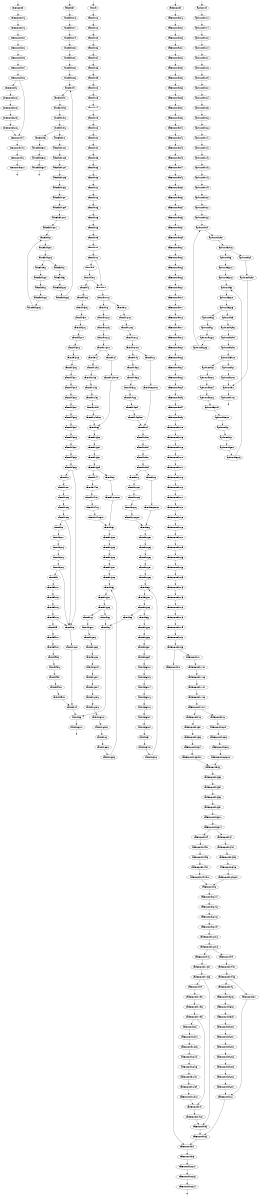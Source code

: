digraph CFG {
size="10,8"
rankdir="TB"
orientation="portrait"
fontsize=10;
   subgraph "_thrFunc0_" {
   "_thrFunc0_0"[label="_thrFunc0___bb",fontsize=10,width=0.01]
   "_thrFunc0_1"[label="_thrFunc0___bb__6",fontsize=10,width=0.01]
   "_thrFunc0_2"[label="_thrFunc0___bb__8",fontsize=10,width=0.01]
   "_thrFunc0_3"[label="_thrFunc0___bb__10",fontsize=10,width=0.01]
   "_thrFunc0_4"[label="_thrFunc0___bb__12",fontsize=10,width=0.01]
   "_thrFunc0_5"[label="_thrFunc0___bb__13",fontsize=10,width=0.01]
   "_thrFunc0_6"[label="_thrFunc0___bb__14",fontsize=10,width=0.01]
   "_thrFunc0_7"[label="_thrFunc0___bb__16",fontsize=10,width=0.01]
   "_thrFunc0_8"[label="_thrFunc0___bb8",fontsize=10,width=0.01]
   "_thrFunc0_9"[label="_thrFunc0___bb8__2",fontsize=10,width=0.01]
   "_thrFunc0_10"[label="_thrFunc0___bb8__3",fontsize=10,width=0.01]
   "_thrFunc0_11"[label="_thrFunc0___bb8__5",fontsize=10,width=0.01]
   "_thrFunc0_12"[label="_thrFunc0___bb8__6",fontsize=10,width=0.01]
   "_thrFunc0_13"[label="_thrFunc0___bb14",fontsize=10,width=0.01]
   "_thrFunc0_14"[label="_thrFunc0___bb14__1",fontsize=10,width=0.01]
   "_thrFunc0_15"[label="_thrFunc0___bb15",fontsize=10,width=0.01]
   "_thrFunc0_16"[label="_thrFunc0___bb15__1",fontsize=10,width=0.01]
   "_thrFunc0_0" -> "_thrFunc0_1"
   "_thrFunc0_1" -> "_thrFunc0_2"
   "_thrFunc0_2" -> "_thrFunc0_3"
   "_thrFunc0_3" -> "_thrFunc0_4"
   "_thrFunc0_4" -> "_thrFunc0_5"
   "_thrFunc0_5" -> "_thrFunc0_6"
   "_thrFunc0_6" -> "_thrFunc0_7"
   "_thrFunc0_7" -> "_thrFunc0_8"
   "_thrFunc0_7" -> "_thrFunc0_13"
   "_thrFunc0_8" -> "_thrFunc0_9"
   "_thrFunc0_9" -> "_thrFunc0_10"
   "_thrFunc0_10" -> "_thrFunc0_11"
   "_thrFunc0_11" -> "_thrFunc0_12"
   "_thrFunc0_12" -> "_thrFunc0_13"
   "_thrFunc0_13" -> "_thrFunc0_14"
   "_thrFunc0_14" -> "_thrFunc0_15"
   "_thrFunc0_15" -> "_thrFunc0_16"
   "_thrFunc0__entry" [label="",color="white",height="0.01",fontsize=10,width=0.01]
   "_thrFunc0__entry" -> "_thrFunc0_0"
   "_thrFunc0__exit" [label="",color="white",fontsize=10,width=0.01]
   "_thrFunc0_16" -> "_thrFunc0__exit"
}
   subgraph "add_cell" {
   "add_cell0"[label="add_cell__bb",fontsize=10,width=0.01]
   "add_cell1"[label="add_cell__bb__15",fontsize=10,width=0.01]
   "add_cell2"[label="add_cell__bb__17",fontsize=10,width=0.01]
   "add_cell3"[label="add_cell__bb__19",fontsize=10,width=0.01]
   "add_cell4"[label="add_cell__bb__30",fontsize=10,width=0.01]
   "add_cell5"[label="add_cell__bb__31",fontsize=10,width=0.01]
   "add_cell6"[label="add_cell__bb__32",fontsize=10,width=0.01]
   "add_cell7"[label="add_cell__bb__33",fontsize=10,width=0.01]
   "add_cell8"[label="add_cell__bb4",fontsize=10,width=0.01]
   "add_cell9"[label="add_cell__bb4__1",fontsize=10,width=0.01]
   "add_cell10"[label="add_cell__bb4__3",fontsize=10,width=0.01]
   "add_cell11"[label="add_cell__bb4__6",fontsize=10,width=0.01]
   "add_cell12"[label="add_cell__bb4__8",fontsize=10,width=0.01]
   "add_cell13"[label="add_cell__bb13",fontsize=10,width=0.01]
   "add_cell14"[label="add_cell__bb13__1",fontsize=10,width=0.01]
   "add_cell15"[label="add_cell__bb13__3",fontsize=10,width=0.01]
   "add_cell16"[label="add_cell__bb13__4",fontsize=10,width=0.01]
   "add_cell17"[label="add_cell__bb13__5",fontsize=10,width=0.01]
   "add_cell18"[label="add_cell__bb13__6",fontsize=10,width=0.01]
   "add_cell19"[label="add_cell__bb13__7",fontsize=10,width=0.01]
   "add_cell20"[label="add_cell__bb13__9",fontsize=10,width=0.01]
   "add_cell21"[label="add_cell__bb13__10",fontsize=10,width=0.01]
   "add_cell22"[label="add_cell__bb13__11",fontsize=10,width=0.01]
   "add_cell23"[label="add_cell__bb22",fontsize=10,width=0.01]
   "add_cell24"[label="add_cell__bb22__1",fontsize=10,width=0.01]
   "add_cell25"[label="add_cell__bb22__3",fontsize=10,width=0.01]
   "add_cell26"[label="add_cell__bb26",fontsize=10,width=0.01]
   "add_cell27"[label="add_cell__bb26__1",fontsize=10,width=0.01]
   "add_cell28"[label="add_cell__bb28",fontsize=10,width=0.01]
   "add_cell29"[label="add_cell__bb28__2",fontsize=10,width=0.01]
   "add_cell30"[label="add_cell__bb28__3",fontsize=10,width=0.01]
   "add_cell31"[label="add_cell__bb31",fontsize=10,width=0.01]
   "add_cell32"[label="add_cell__bb32",fontsize=10,width=0.01]
   "add_cell33"[label="add_cell__bb32__2",fontsize=10,width=0.01]
   "add_cell34"[label="add_cell__bb32__3",fontsize=10,width=0.01]
   "add_cell35"[label="add_cell__bb35",fontsize=10,width=0.01]
   "add_cell36"[label="add_cell__bb35__1",fontsize=10,width=0.01]
   "add_cell37"[label="add_cell__bb35__2",fontsize=10,width=0.01]
   "add_cell38"[label="add_cell__bb35__4",fontsize=10,width=0.01]
   "add_cell0" -> "add_cell1"
   "add_cell1" -> "add_cell2"
   "add_cell2" -> "add_cell3"
   "add_cell3" -> "add_cell4"
   "add_cell4" -> "add_cell5"
   "add_cell5" -> "add_cell6"
   "add_cell6" -> "add_cell7"
   "add_cell7" -> "add_cell8"
   "add_cell8" -> "add_cell9"
   "add_cell9" -> "add_cell10"
   "add_cell10" -> "add_cell11"
   "add_cell11" -> "add_cell12"
   "add_cell12" -> "add_cell13"
   "add_cell12" -> "add_cell35"
   "add_cell13" -> "add_cell14"
   "add_cell14" -> "add_cell15"
   "add_cell15" -> "add_cell16"
   "add_cell16" -> "add_cell17"
   "add_cell17" -> "add_cell18"
   "add_cell18" -> "add_cell19"
   "add_cell19" -> "add_cell20"
   "add_cell20" -> "add_cell21"
   "add_cell21" -> "add_cell22"
   "add_cell22" -> "add_cell23"
   "add_cell23" -> "add_cell24"
   "add_cell24" -> "add_cell25"
   "add_cell25" -> "add_cell26"
   "add_cell25" -> "add_cell31"
   "add_cell26" -> "add_cell27"
   "add_cell27" -> "add_cell28"
   "add_cell28" -> "add_cell29"
   "add_cell29" -> "add_cell30"
   "add_cell30" -> "add_cell23"
   "add_cell31" -> "add_cell32"
   "add_cell32" -> "add_cell33"
   "add_cell33" -> "add_cell34"
   "add_cell34" -> "add_cell8"
   "add_cell35" -> "add_cell36"
   "add_cell36" -> "add_cell37"
   "add_cell37" -> "add_cell38"
   "add_cell_entry" [label="",color="white",height="0.01",fontsize=10,width=0.01]
   "add_cell_entry" -> "add_cell0"
   "add_cell_exit" [label="",color="white",fontsize=10,width=0.01]
   "add_cell38" -> "add_cell_exit"
}
   subgraph "starts" {
   "starts0"[label="starts__bb",fontsize=10,width=0.01]
   "starts1"[label="starts__bb__16",fontsize=10,width=0.01]
   "starts2"[label="starts__bb__18",fontsize=10,width=0.01]
   "starts3"[label="starts__bb__20",fontsize=10,width=0.01]
   "starts4"[label="starts__bb__32",fontsize=10,width=0.01]
   "starts5"[label="starts__bb__34",fontsize=10,width=0.01]
   "starts6"[label="starts__bb__36",fontsize=10,width=0.01]
   "starts7"[label="starts__bb__39",fontsize=10,width=0.01]
   "starts8"[label="starts__bb__42",fontsize=10,width=0.01]
   "starts9"[label="starts__bb__43",fontsize=10,width=0.01]
   "starts10"[label="starts__bb__44",fontsize=10,width=0.01]
   "starts11"[label="starts__bb__46",fontsize=10,width=0.01]
   "starts12"[label="starts__bb__48",fontsize=10,width=0.01]
   "starts13"[label="starts__bb__51",fontsize=10,width=0.01]
   "starts14"[label="starts__bb__54",fontsize=10,width=0.01]
   "starts15"[label="starts__bb__55",fontsize=10,width=0.01]
   "starts16"[label="starts__bb__56",fontsize=10,width=0.01]
   "starts17"[label="starts__bb__58",fontsize=10,width=0.01]
   "starts18"[label="starts__bb__61",fontsize=10,width=0.01]
   "starts19"[label="starts__bb__62",fontsize=10,width=0.01]
   "starts20"[label="starts__bb__63",fontsize=10,width=0.01]
   "starts21"[label="starts__bb__65",fontsize=10,width=0.01]
   "starts22"[label="starts__bb__68",fontsize=10,width=0.01]
   "starts23"[label="starts__bb__69",fontsize=10,width=0.01]
   "starts24"[label="starts__bb__70",fontsize=10,width=0.01]
   "starts25"[label="starts__bb__72",fontsize=10,width=0.01]
   "starts26"[label="starts__bb40",fontsize=10,width=0.01]
   "starts27"[label="starts__bb40__2",fontsize=10,width=0.01]
   "starts28"[label="starts__bb43",fontsize=10,width=0.01]
   "starts29"[label="starts__bb43__2",fontsize=10,width=0.01]
   "starts30"[label="starts__bb43__5",fontsize=10,width=0.01]
   "starts31"[label="starts__bb43__7",fontsize=10,width=0.01]
   "starts32"[label="starts__bb43__8",fontsize=10,width=0.01]
   "starts33"[label="starts__bb43__10",fontsize=10,width=0.01]
   "starts34"[label="starts__bb43__13",fontsize=10,width=0.01]
   "starts35"[label="starts__bb43__15",fontsize=10,width=0.01]
   "starts36"[label="starts__bb43__16",fontsize=10,width=0.01]
   "starts37"[label="starts__bb43__17",fontsize=10,width=0.01]
   "starts38"[label="starts__bb43__19",fontsize=10,width=0.01]
   "starts39"[label="starts__bb43__20",fontsize=10,width=0.01]
   "starts40"[label="starts__bb43__21",fontsize=10,width=0.01]
   "starts41"[label="starts__bb43__23",fontsize=10,width=0.01]
   "starts42"[label="starts__bb43__24",fontsize=10,width=0.01]
   "starts43"[label="starts__bb43__25",fontsize=10,width=0.01]
   "starts44"[label="starts__bb43__27",fontsize=10,width=0.01]
   "starts45"[label="starts__bb43__30",fontsize=10,width=0.01]
   "starts46"[label="starts__bb43__32",fontsize=10,width=0.01]
   "starts47"[label="starts__bb72",fontsize=10,width=0.01]
   "starts48"[label="starts__bb72__1",fontsize=10,width=0.01]
   "starts49"[label="starts__bb72__3",fontsize=10,width=0.01]
   "starts50"[label="starts__bb72__6",fontsize=10,width=0.01]
   "starts51"[label="starts__bb72__8",fontsize=10,width=0.01]
   "starts52"[label="starts__bb81",fontsize=10,width=0.01]
   "starts53"[label="starts__bb81__1",fontsize=10,width=0.01]
   "starts54"[label="starts__bb81__3",fontsize=10,width=0.01]
   "starts55"[label="starts__bb81__6",fontsize=10,width=0.01]
   "starts56"[label="starts__bb81__8",fontsize=10,width=0.01]
   "starts57"[label="starts__bb90",fontsize=10,width=0.01]
   "starts58"[label="starts__bb90__1",fontsize=10,width=0.01]
   "starts59"[label="starts__bb90__3",fontsize=10,width=0.01]
   "starts60"[label="starts__bb90__6",fontsize=10,width=0.01]
   "starts61"[label="starts__bb90__8",fontsize=10,width=0.01]
   "starts62"[label="starts__bb99",fontsize=10,width=0.01]
   "starts63"[label="starts__bb99__1",fontsize=10,width=0.01]
   "starts64"[label="starts__bb99__2",fontsize=10,width=0.01]
   "starts65"[label="starts__bb99__5",fontsize=10,width=0.01]
   "starts66"[label="starts__bb99__6",fontsize=10,width=0.01]
   "starts67"[label="starts__bb99__7",fontsize=10,width=0.01]
   "starts68"[label="starts__bb99__10",fontsize=10,width=0.01]
   "starts69"[label="starts__bb99__11",fontsize=10,width=0.01]
   "starts70"[label="starts__bb108",fontsize=10,width=0.01]
   "starts71"[label="starts__bb108__1",fontsize=10,width=0.01]
   "starts72"[label="starts__bb109",fontsize=10,width=0.01]
   "starts73"[label="starts__bb110",fontsize=10,width=0.01]
   "starts74"[label="starts__bb110__2",fontsize=10,width=0.01]
   "starts75"[label="starts__bb113",fontsize=10,width=0.01]
   "starts76"[label="starts__bb113__2",fontsize=10,width=0.01]
   "starts77"[label="starts__bb113__5",fontsize=10,width=0.01]
   "starts78"[label="starts__bb113__6",fontsize=10,width=0.01]
   "starts79"[label="starts__bb113__10",fontsize=10,width=0.01]
   "starts80"[label="starts__bb124",fontsize=10,width=0.01]
   "starts81"[label="starts__bb124__2",fontsize=10,width=0.01]
   "starts82"[label="starts__bb124__5",fontsize=10,width=0.01]
   "starts83"[label="starts__bb124__6",fontsize=10,width=0.01]
   "starts84"[label="starts__bb124__8",fontsize=10,width=0.01]
   "starts85"[label="starts__bb124__9",fontsize=10,width=0.01]
   "starts86"[label="starts__bb124__9___1",fontsize=10,width=0.01]
   "starts87"[label="starts__bb134",fontsize=10,width=0.01]
   "starts88"[label="starts__bb134__0___1",fontsize=10,width=0.01]
   "starts89"[label="starts__bb135",fontsize=10,width=0.01]
   "starts90"[label="starts__bb135__2",fontsize=10,width=0.01]
   "starts91"[label="starts__bb135__4",fontsize=10,width=0.01]
   "starts92"[label="starts__bb135__7",fontsize=10,width=0.01]
   "starts93"[label="starts__bb135__9",fontsize=10,width=0.01]
   "starts94"[label="starts__bb144",fontsize=10,width=0.01]
   "starts95"[label="starts__bb144__2",fontsize=10,width=0.01]
   "starts96"[label="starts__bb144__5",fontsize=10,width=0.01]
   "starts97"[label="starts__bb144__6",fontsize=10,width=0.01]
   "starts98"[label="starts__bb144__6___1",fontsize=10,width=0.01]
   "starts99"[label="starts__bb151",fontsize=10,width=0.01]
   "starts100"[label="starts__bb151__0___1",fontsize=10,width=0.01]
   "starts101"[label="starts__bb152",fontsize=10,width=0.01]
   "starts102"[label="starts__bb152__2",fontsize=10,width=0.01]
   "starts103"[label="starts__bb152__3",fontsize=10,width=0.01]
   "starts104"[label="starts__bb152__6",fontsize=10,width=0.01]
   "starts105"[label="starts__bb152__7",fontsize=10,width=0.01]
   "starts106"[label="starts__bb152__8",fontsize=10,width=0.01]
   "starts107"[label="starts__bb158",fontsize=10,width=0.01]
   "starts108"[label="starts__bb158__1",fontsize=10,width=0.01]
   "starts109"[label="starts__bb158__3",fontsize=10,width=0.01]
   "starts110"[label="starts__bb162",fontsize=10,width=0.01]
   "starts111"[label="starts__bb162__1",fontsize=10,width=0.01]
   "starts112"[label="starts__bb162__3",fontsize=10,width=0.01]
   "starts113"[label="starts__bb162__5",fontsize=10,width=0.01]
   "starts114"[label="starts__bb162__8",fontsize=10,width=0.01]
   "starts115"[label="starts__bb162__9",fontsize=10,width=0.01]
   "starts116"[label="starts__bb162__11",fontsize=10,width=0.01]
   "starts117"[label="starts__bb162__14",fontsize=10,width=0.01]
   "starts118"[label="starts__bb162__16",fontsize=10,width=0.01]
   "starts119"[label="starts__bb162__18",fontsize=10,width=0.01]
   "starts120"[label="starts__bb162__21",fontsize=10,width=0.01]
   "starts121"[label="starts__bb162__22",fontsize=10,width=0.01]
   "starts122"[label="starts__bb183",fontsize=10,width=0.01]
   "starts123"[label="starts__bb183__2",fontsize=10,width=0.01]
   "starts124"[label="starts__bb183__3",fontsize=10,width=0.01]
   "starts125"[label="starts__bb186",fontsize=10,width=0.01]
   "starts126"[label="starts__bb187",fontsize=10,width=0.01]
   "starts127"[label="starts__bb187__2",fontsize=10,width=0.01]
   "starts128"[label="starts__bb187__5",fontsize=10,width=0.01]
   "starts129"[label="starts__bb187__6",fontsize=10,width=0.01]
   "starts130"[label="starts__bb187__10",fontsize=10,width=0.01]
   "starts131"[label="starts__bb198",fontsize=10,width=0.01]
   "starts132"[label="starts__bb198__2",fontsize=10,width=0.01]
   "starts133"[label="starts__bb198__5",fontsize=10,width=0.01]
   "starts134"[label="starts__bb198__6",fontsize=10,width=0.01]
   "starts135"[label="starts__bb198__8",fontsize=10,width=0.01]
   "starts136"[label="starts__bb198__9",fontsize=10,width=0.01]
   "starts137"[label="starts__bb198__9___1",fontsize=10,width=0.01]
   "starts138"[label="starts__bb208",fontsize=10,width=0.01]
   "starts139"[label="starts__bb208__0___1",fontsize=10,width=0.01]
   "starts140"[label="starts__bb209",fontsize=10,width=0.01]
   "starts141"[label="starts__bb209__2",fontsize=10,width=0.01]
   "starts142"[label="starts__bb209__4",fontsize=10,width=0.01]
   "starts143"[label="starts__bb209__7",fontsize=10,width=0.01]
   "starts144"[label="starts__bb209__9",fontsize=10,width=0.01]
   "starts145"[label="starts__bb218",fontsize=10,width=0.01]
   "starts146"[label="starts__bb218__2",fontsize=10,width=0.01]
   "starts147"[label="starts__bb218__5",fontsize=10,width=0.01]
   "starts148"[label="starts__bb218__6",fontsize=10,width=0.01]
   "starts149"[label="starts__bb218__6___1",fontsize=10,width=0.01]
   "starts150"[label="starts__bb225",fontsize=10,width=0.01]
   "starts151"[label="starts__bb225__0___1",fontsize=10,width=0.01]
   "starts152"[label="starts__bb226",fontsize=10,width=0.01]
   "starts153"[label="starts__bb226__2",fontsize=10,width=0.01]
   "starts154"[label="starts__bb226__3",fontsize=10,width=0.01]
   "starts155"[label="starts__bb226__6",fontsize=10,width=0.01]
   "starts156"[label="starts__bb226__7",fontsize=10,width=0.01]
   "starts157"[label="starts__bb226__8",fontsize=10,width=0.01]
   "starts158"[label="starts__bb232",fontsize=10,width=0.01]
   "starts159"[label="starts__bb232__1",fontsize=10,width=0.01]
   "starts160"[label="starts__bb232__3",fontsize=10,width=0.01]
   "starts161"[label="starts__bb236",fontsize=10,width=0.01]
   "starts162"[label="starts__bb236__2",fontsize=10,width=0.01]
   "starts163"[label="starts__bb236__5",fontsize=10,width=0.01]
   "starts164"[label="starts__bb236__7",fontsize=10,width=0.01]
   "starts165"[label="starts__bb236__9",fontsize=10,width=0.01]
   "starts166"[label="starts__bb236__12",fontsize=10,width=0.01]
   "starts167"[label="starts__bb236__13",fontsize=10,width=0.01]
   "starts168"[label="starts__bb236__14",fontsize=10,width=0.01]
   "starts169"[label="starts__bb236__16",fontsize=10,width=0.01]
   "starts170"[label="starts__bb236__18",fontsize=10,width=0.01]
   "starts171"[label="starts__bb236__21",fontsize=10,width=0.01]
   "starts172"[label="starts__bb236__22",fontsize=10,width=0.01]
   "starts173"[label="starts__bb257",fontsize=10,width=0.01]
   "starts174"[label="starts__bb257__2",fontsize=10,width=0.01]
   "starts175"[label="starts__bb257__3",fontsize=10,width=0.01]
   "starts176"[label="starts__bb260",fontsize=10,width=0.01]
   "starts177"[label="starts__bb261",fontsize=10,width=0.01]
   "starts178"[label="starts__bb262",fontsize=10,width=0.01]
   "starts179"[label="starts__bb262__1",fontsize=10,width=0.01]
   "starts0" -> "starts1"
   "starts1" -> "starts2"
   "starts2" -> "starts3"
   "starts3" -> "starts4"
   "starts4" -> "starts5"
   "starts5" -> "starts6"
   "starts6" -> "starts7"
   "starts7" -> "starts8"
   "starts8" -> "starts9"
   "starts9" -> "starts10"
   "starts10" -> "starts11"
   "starts11" -> "starts12"
   "starts12" -> "starts13"
   "starts13" -> "starts14"
   "starts14" -> "starts15"
   "starts15" -> "starts16"
   "starts16" -> "starts17"
   "starts17" -> "starts18"
   "starts18" -> "starts19"
   "starts19" -> "starts20"
   "starts20" -> "starts21"
   "starts21" -> "starts22"
   "starts22" -> "starts23"
   "starts23" -> "starts24"
   "starts24" -> "starts25"
   "starts25" -> "starts26"
   "starts25" -> "starts73"
   "starts26" -> "starts27"
   "starts27" -> "starts28"
   "starts27" -> "starts73"
   "starts28" -> "starts29"
   "starts29" -> "starts30"
   "starts30" -> "starts31"
   "starts31" -> "starts32"
   "starts32" -> "starts33"
   "starts33" -> "starts34"
   "starts34" -> "starts35"
   "starts35" -> "starts36"
   "starts36" -> "starts37"
   "starts37" -> "starts38"
   "starts38" -> "starts39"
   "starts39" -> "starts40"
   "starts40" -> "starts41"
   "starts41" -> "starts42"
   "starts42" -> "starts43"
   "starts43" -> "starts44"
   "starts44" -> "starts45"
   "starts45" -> "starts46"
   "starts46" -> "starts47"
   "starts46" -> "starts70"
   "starts47" -> "starts48"
   "starts48" -> "starts49"
   "starts49" -> "starts50"
   "starts50" -> "starts51"
   "starts51" -> "starts52"
   "starts51" -> "starts70"
   "starts52" -> "starts53"
   "starts53" -> "starts54"
   "starts54" -> "starts55"
   "starts55" -> "starts56"
   "starts56" -> "starts57"
   "starts56" -> "starts70"
   "starts57" -> "starts58"
   "starts58" -> "starts59"
   "starts59" -> "starts60"
   "starts60" -> "starts61"
   "starts61" -> "starts62"
   "starts61" -> "starts70"
   "starts62" -> "starts63"
   "starts63" -> "starts64"
   "starts64" -> "starts65"
   "starts65" -> "starts66"
   "starts66" -> "starts67"
   "starts67" -> "starts68"
   "starts68" -> "starts69"
   "starts69" -> "starts72"
   "starts70" -> "starts71"
   "starts71" -> "starts72"
   "starts72" -> "starts178"
   "starts73" -> "starts74"
   "starts74" -> "starts75"
   "starts74" -> "starts126"
   "starts75" -> "starts76"
   "starts76" -> "starts77"
   "starts77" -> "starts78"
   "starts78" -> "starts79"
   "starts79" -> "starts80"
   "starts79" -> "starts87"
   "starts80" -> "starts81"
   "starts81" -> "starts82"
   "starts82" -> "starts83"
   "starts83" -> "starts84"
   "starts84" -> "starts85"
   "starts85" -> "starts86"
   "starts86" -> "starts89"
   "starts87" -> "starts88"
   "starts88" -> "starts89"
   "starts89" -> "starts90"
   "starts90" -> "starts91"
   "starts91" -> "starts92"
   "starts92" -> "starts93"
   "starts93" -> "starts94"
   "starts93" -> "starts99"
   "starts94" -> "starts95"
   "starts95" -> "starts96"
   "starts96" -> "starts97"
   "starts97" -> "starts98"
   "starts98" -> "starts101"
   "starts99" -> "starts100"
   "starts100" -> "starts101"
   "starts101" -> "starts102"
   "starts102" -> "starts103"
   "starts103" -> "starts104"
   "starts104" -> "starts105"
   "starts105" -> "starts106"
   "starts106" -> "starts107"
   "starts107" -> "starts108"
   "starts108" -> "starts109"
   "starts109" -> "starts110"
   "starts109" -> "starts125"
   "starts110" -> "starts111"
   "starts111" -> "starts112"
   "starts112" -> "starts113"
   "starts113" -> "starts114"
   "starts114" -> "starts115"
   "starts115" -> "starts116"
   "starts116" -> "starts117"
   "starts117" -> "starts118"
   "starts118" -> "starts119"
   "starts119" -> "starts120"
   "starts120" -> "starts121"
   "starts121" -> "starts122"
   "starts122" -> "starts123"
   "starts123" -> "starts124"
   "starts124" -> "starts107"
   "starts125" -> "starts177"
   "starts126" -> "starts127"
   "starts127" -> "starts128"
   "starts128" -> "starts129"
   "starts129" -> "starts130"
   "starts130" -> "starts131"
   "starts130" -> "starts138"
   "starts131" -> "starts132"
   "starts132" -> "starts133"
   "starts133" -> "starts134"
   "starts134" -> "starts135"
   "starts135" -> "starts136"
   "starts136" -> "starts137"
   "starts137" -> "starts140"
   "starts138" -> "starts139"
   "starts139" -> "starts140"
   "starts140" -> "starts141"
   "starts141" -> "starts142"
   "starts142" -> "starts143"
   "starts143" -> "starts144"
   "starts144" -> "starts145"
   "starts144" -> "starts150"
   "starts145" -> "starts146"
   "starts146" -> "starts147"
   "starts147" -> "starts148"
   "starts148" -> "starts149"
   "starts149" -> "starts152"
   "starts150" -> "starts151"
   "starts151" -> "starts152"
   "starts152" -> "starts153"
   "starts153" -> "starts154"
   "starts154" -> "starts155"
   "starts155" -> "starts156"
   "starts156" -> "starts157"
   "starts157" -> "starts158"
   "starts158" -> "starts159"
   "starts159" -> "starts160"
   "starts160" -> "starts161"
   "starts160" -> "starts176"
   "starts161" -> "starts162"
   "starts162" -> "starts163"
   "starts163" -> "starts164"
   "starts164" -> "starts165"
   "starts165" -> "starts166"
   "starts166" -> "starts167"
   "starts167" -> "starts168"
   "starts168" -> "starts169"
   "starts169" -> "starts170"
   "starts170" -> "starts171"
   "starts171" -> "starts172"
   "starts172" -> "starts173"
   "starts173" -> "starts174"
   "starts174" -> "starts175"
   "starts175" -> "starts158"
   "starts176" -> "starts177"
   "starts177" -> "starts178"
   "starts178" -> "starts179"
   "starts_entry" [label="",color="white",height="0.01",fontsize=10,width=0.01]
   "starts_entry" -> "starts0"
   "starts_exit" [label="",color="white",fontsize=10,width=0.01]
   "starts179" -> "starts_exit"
}
   subgraph "_taskFunc0_" {
   "_taskFunc0_0"[label="_taskFunc0___bb",fontsize=10,width=0.01]
   "_taskFunc0_1"[label="_taskFunc0___bb__18",fontsize=10,width=0.01]
   "_taskFunc0_2"[label="_taskFunc0___bb__20",fontsize=10,width=0.01]
   "_taskFunc0_3"[label="_taskFunc0___bb__25",fontsize=10,width=0.01]
   "_taskFunc0_4"[label="_taskFunc0___bb__27",fontsize=10,width=0.01]
   "_taskFunc0_5"[label="_taskFunc0___bb__28",fontsize=10,width=0.01]
   "_taskFunc0_6"[label="_taskFunc0___bb__30",fontsize=10,width=0.01]
   "_taskFunc0_7"[label="_taskFunc0___bb__32",fontsize=10,width=0.01]
   "_taskFunc0_8"[label="_taskFunc0___bb__33",fontsize=10,width=0.01]
   "_taskFunc0_9"[label="_taskFunc0___bb__35",fontsize=10,width=0.01]
   "_taskFunc0_10"[label="_taskFunc0___bb__37",fontsize=10,width=0.01]
   "_taskFunc0_11"[label="_taskFunc0___bb__38",fontsize=10,width=0.01]
   "_taskFunc0_12"[label="_taskFunc0___bb__40",fontsize=10,width=0.01]
   "_taskFunc0_13"[label="_taskFunc0___bb__42",fontsize=10,width=0.01]
   "_taskFunc0_14"[label="_taskFunc0___bb__43",fontsize=10,width=0.01]
   "_taskFunc0_15"[label="_taskFunc0___bb__45",fontsize=10,width=0.01]
   "_taskFunc0_16"[label="_taskFunc0___bb__47",fontsize=10,width=0.01]
   "_taskFunc0_17"[label="_taskFunc0___bb__48",fontsize=10,width=0.01]
   "_taskFunc0_18"[label="_taskFunc0___bb__50",fontsize=10,width=0.01]
   "_taskFunc0_19"[label="_taskFunc0___bb__52",fontsize=10,width=0.01]
   "_taskFunc0_20"[label="_taskFunc0___bb__54",fontsize=10,width=0.01]
   "_taskFunc0_21"[label="_taskFunc0___bb__56",fontsize=10,width=0.01]
   "_taskFunc0_22"[label="_taskFunc0___bb__57",fontsize=10,width=0.01]
   "_taskFunc0_23"[label="_taskFunc0___bb__59",fontsize=10,width=0.01]
   "_taskFunc0_24"[label="_taskFunc0___bb__61",fontsize=10,width=0.01]
   "_taskFunc0_25"[label="_taskFunc0___bb__62",fontsize=10,width=0.01]
   "_taskFunc0_26"[label="_taskFunc0___bb__63",fontsize=10,width=0.01]
   "_taskFunc0_27"[label="_taskFunc0___bb__66",fontsize=10,width=0.01]
   "_taskFunc0_28"[label="_taskFunc0___bb__67",fontsize=10,width=0.01]
   "_taskFunc0_29"[label="_taskFunc0___bb__70",fontsize=10,width=0.01]
   "_taskFunc0_30"[label="_taskFunc0___bb__71",fontsize=10,width=0.01]
   "_taskFunc0_31"[label="_taskFunc0___bb__73",fontsize=10,width=0.01]
   "_taskFunc0_32"[label="_taskFunc0___bb__77",fontsize=10,width=0.01]
   "_taskFunc0_33"[label="_taskFunc0___bb__78",fontsize=10,width=0.01]
   "_taskFunc0_34"[label="_taskFunc0___bb__80",fontsize=10,width=0.01]
   "_taskFunc0_35"[label="_taskFunc0___bb__83",fontsize=10,width=0.01]
   "_taskFunc0_36"[label="_taskFunc0___bb__84",fontsize=10,width=0.01]
   "_taskFunc0_37"[label="_taskFunc0___bb__88",fontsize=10,width=0.01]
   "_taskFunc0_38"[label="_taskFunc0___bb__89",fontsize=10,width=0.01]
   "_taskFunc0_39"[label="_taskFunc0___bb__93",fontsize=10,width=0.01]
   "_taskFunc0_40"[label="_taskFunc0___bb__94",fontsize=10,width=0.01]
   "_taskFunc0_41"[label="_taskFunc0___bb__96",fontsize=10,width=0.01]
   "_taskFunc0_42"[label="_taskFunc0___bb__100",fontsize=10,width=0.01]
   "_taskFunc0_43"[label="_taskFunc0___bb__103",fontsize=10,width=0.01]
   "_taskFunc0_44"[label="_taskFunc0___bb__106",fontsize=10,width=0.01]
   "_taskFunc0_45"[label="_taskFunc0___bb__110",fontsize=10,width=0.01]
   "_taskFunc0_46"[label="_taskFunc0___bb__111",fontsize=10,width=0.01]
   "_taskFunc0_47"[label="_taskFunc0___bb__113",fontsize=10,width=0.01]
   "_taskFunc0_48"[label="_taskFunc0___bb__116",fontsize=10,width=0.01]
   "_taskFunc0_49"[label="_taskFunc0___bb__117",fontsize=10,width=0.01]
   "_taskFunc0_50"[label="_taskFunc0___bb__121",fontsize=10,width=0.01]
   "_taskFunc0_51"[label="_taskFunc0___bb__122",fontsize=10,width=0.01]
   "_taskFunc0_52"[label="_taskFunc0___bb__126",fontsize=10,width=0.01]
   "_taskFunc0_53"[label="_taskFunc0___bb__127",fontsize=10,width=0.01]
   "_taskFunc0_54"[label="_taskFunc0___bb__129",fontsize=10,width=0.01]
   "_taskFunc0_55"[label="_taskFunc0___bb__133",fontsize=10,width=0.01]
   "_taskFunc0_56"[label="_taskFunc0___bb__136",fontsize=10,width=0.01]
   "_taskFunc0_57"[label="_taskFunc0___bb__139",fontsize=10,width=0.01]
   "_taskFunc0_58"[label="_taskFunc0___bb__143",fontsize=10,width=0.01]
   "_taskFunc0_59"[label="_taskFunc0___bb__145",fontsize=10,width=0.01]
   "_taskFunc0_60"[label="_taskFunc0___bb__146",fontsize=10,width=0.01]
   "_taskFunc0_61"[label="_taskFunc0___bb__148",fontsize=10,width=0.01]
   "_taskFunc0_62"[label="_taskFunc0___bb__149",fontsize=10,width=0.01]
   "_taskFunc0_63"[label="_taskFunc0___bb__151",fontsize=10,width=0.01]
   "_taskFunc0_64"[label="_taskFunc0___bb__153",fontsize=10,width=0.01]
   "_taskFunc0_65"[label="_taskFunc0___bb110",fontsize=10,width=0.01]
   "_taskFunc0_66"[label="_taskFunc0___bb111",fontsize=10,width=0.01]
   "_taskFunc0_67"[label="_taskFunc0___bb111__1",fontsize=10,width=0.01]
   "_taskFunc0_68"[label="_taskFunc0___bb111__3",fontsize=10,width=0.01]
   "_taskFunc0_69"[label="_taskFunc0___bb111__4",fontsize=10,width=0.01]
   "_taskFunc0_70"[label="_taskFunc0___bb111__8",fontsize=10,width=0.01]
   "_taskFunc0_71"[label="_taskFunc0___bb111__11",fontsize=10,width=0.01]
   "_taskFunc0_72"[label="_taskFunc0___bb123",fontsize=10,width=0.01]
   "_taskFunc0_73"[label="_taskFunc0___bb123__1",fontsize=10,width=0.01]
   "_taskFunc0_74"[label="_taskFunc0___bb123__3",fontsize=10,width=0.01]
   "_taskFunc0_75"[label="_taskFunc0___bb123__4",fontsize=10,width=0.01]
   "_taskFunc0_76"[label="_taskFunc0___bb123__4___1",fontsize=10,width=0.01]
   "_taskFunc0_77"[label="_taskFunc0___bb128",fontsize=10,width=0.01]
   "_taskFunc0_78"[label="_taskFunc0___bb128__4",fontsize=10,width=0.01]
   "_taskFunc0_79"[label="_taskFunc0___bb128__5",fontsize=10,width=0.01]
   "_taskFunc0_80"[label="_taskFunc0___bb128__6",fontsize=10,width=0.01]
   "_taskFunc0_81"[label="_taskFunc0___bb128__6___1",fontsize=10,width=0.01]
   "_taskFunc0_82"[label="_taskFunc0___bb135",fontsize=10,width=0.01]
   "_taskFunc0_83"[label="_taskFunc0___bb135__3",fontsize=10,width=0.01]
   "_taskFunc0_84"[label="_taskFunc0___bb135__4",fontsize=10,width=0.01]
   "_taskFunc0_85"[label="_taskFunc0___bb135__6",fontsize=10,width=0.01]
   "_taskFunc0_86"[label="_taskFunc0___bb135__7",fontsize=10,width=0.01]
   "_taskFunc0_87"[label="_taskFunc0___bb135__11",fontsize=10,width=0.01]
   "_taskFunc0_88"[label="_taskFunc0___bb135__14",fontsize=10,width=0.01]
   "_taskFunc0_89"[label="_taskFunc0___bb149",fontsize=10,width=0.01]
   "_taskFunc0_90"[label="_taskFunc0___bb149__1",fontsize=10,width=0.01]
   "_taskFunc0_91"[label="_taskFunc0___bb149__3",fontsize=10,width=0.01]
   "_taskFunc0_92"[label="_taskFunc0___bb149__4",fontsize=10,width=0.01]
   "_taskFunc0_93"[label="_taskFunc0___bb149__4___1",fontsize=10,width=0.01]
   "_taskFunc0_94"[label="_taskFunc0___bb154",fontsize=10,width=0.01]
   "_taskFunc0_95"[label="_taskFunc0___bb154__4",fontsize=10,width=0.01]
   "_taskFunc0_96"[label="_taskFunc0___bb154__5",fontsize=10,width=0.01]
   "_taskFunc0_97"[label="_taskFunc0___bb154__6",fontsize=10,width=0.01]
   "_taskFunc0_98"[label="_taskFunc0___bb154__6___1",fontsize=10,width=0.01]
   "_taskFunc0_99"[label="_taskFunc0___bb161",fontsize=10,width=0.01]
   "_taskFunc0_100"[label="_taskFunc0___bb161__4",fontsize=10,width=0.01]
   "_taskFunc0_101"[label="_taskFunc0___bb161__6",fontsize=10,width=0.01]
   "_taskFunc0_102"[label="_taskFunc0___bb161__8",fontsize=10,width=0.01]
   "_taskFunc0_103"[label="_taskFunc0___bb161__9",fontsize=10,width=0.01]
   "_taskFunc0_104"[label="_taskFunc0___bb161__13",fontsize=10,width=0.01]
   "_taskFunc0_105"[label="_taskFunc0___bb161__15",fontsize=10,width=0.01]
   "_taskFunc0_106"[label="_taskFunc0___bb175",fontsize=10,width=0.01]
   "_taskFunc0_107"[label="_taskFunc0___bb175__1",fontsize=10,width=0.01]
   "_taskFunc0_108"[label="_taskFunc0___bb175__3",fontsize=10,width=0.01]
   "_taskFunc0_109"[label="_taskFunc0___bb179",fontsize=10,width=0.01]
   "_taskFunc0_110"[label="_taskFunc0___bb179__1",fontsize=10,width=0.01]
   "_taskFunc0_111"[label="_taskFunc0___bb179__2",fontsize=10,width=0.01]
   "_taskFunc0_112"[label="_taskFunc0___bb179__4",fontsize=10,width=0.01]
   "_taskFunc0_113"[label="_taskFunc0___bb184",fontsize=10,width=0.01]
   "_taskFunc0_114"[label="_taskFunc0___bb184__1",fontsize=10,width=0.01]
   "_taskFunc0_115"[label="_taskFunc0___bb184__3",fontsize=10,width=0.01]
   "_taskFunc0_116"[label="_taskFunc0___bb184__4",fontsize=10,width=0.01]
   "_taskFunc0_117"[label="_taskFunc0___bb184__6",fontsize=10,width=0.01]
   "_taskFunc0_118"[label="_taskFunc0___bb184__7",fontsize=10,width=0.01]
   "_taskFunc0_119"[label="_taskFunc0___bb184__9",fontsize=10,width=0.01]
   "_taskFunc0_120"[label="_taskFunc0___bb184__10",fontsize=10,width=0.01]
   "_taskFunc0_121"[label="_taskFunc0___bb191",fontsize=10,width=0.01]
   "_taskFunc0_122"[label="_taskFunc0___bb191__1",fontsize=10,width=0.01]
   "_taskFunc0_123"[label="_taskFunc0___bb193",fontsize=10,width=0.01]
   "_taskFunc0_124"[label="_taskFunc0___bb194",fontsize=10,width=0.01]
   "_taskFunc0_125"[label="_taskFunc0___bb194__1",fontsize=10,width=0.01]
   "_taskFunc0_126"[label="_taskFunc0___bb194__3",fontsize=10,width=0.01]
   "_taskFunc0_127"[label="_taskFunc0___bb198",fontsize=10,width=0.01]
   "_taskFunc0_128"[label="_taskFunc0___bb198__5",fontsize=10,width=0.01]
   "_taskFunc0_129"[label="_taskFunc0___bb198__8",fontsize=10,width=0.01]
   "_taskFunc0_130"[label="_taskFunc0___bb198__9",fontsize=10,width=0.01]
   "_taskFunc0_131"[label="_taskFunc0___bb198__10",fontsize=10,width=0.01]
   "_taskFunc0_132"[label="_taskFunc0___bb198__11",fontsize=10,width=0.01]
   "_taskFunc0_133"[label="_taskFunc0___bb198__12",fontsize=10,width=0.01]
   "_taskFunc0_134"[label="_taskFunc0___bb198__13",fontsize=10,width=0.01]
   "_taskFunc0_135"[label="_taskFunc0___bb198__15",fontsize=10,width=0.01]
   "_taskFunc0_136"[label="_taskFunc0___bb198__16",fontsize=10,width=0.01]
   "_taskFunc0_137"[label="_taskFunc0___bb198__17",fontsize=10,width=0.01]
   "_taskFunc0_138"[label="_taskFunc0___bb211",fontsize=10,width=0.01]
   "_taskFunc0_139"[label="_taskFunc0___bb212",fontsize=10,width=0.01]
   "_taskFunc0_140"[label="_taskFunc0___bb213",fontsize=10,width=0.01]
   "_taskFunc0_141"[label="_taskFunc0___bb214",fontsize=10,width=0.01]
   "_taskFunc0_142"[label="_taskFunc0___bb215",fontsize=10,width=0.01]
   "_taskFunc0_143"[label="_taskFunc0___bb215__1",fontsize=10,width=0.01]
   "_taskFunc0_144"[label="_taskFunc0___bb215__3",fontsize=10,width=0.01]
   "_taskFunc0_145"[label="_taskFunc0___bb215__4",fontsize=10,width=0.01]
   "_taskFunc0_0" -> "_taskFunc0_1"
   "_taskFunc0_1" -> "_taskFunc0_2"
   "_taskFunc0_2" -> "_taskFunc0_3"
   "_taskFunc0_3" -> "_taskFunc0_4"
   "_taskFunc0_4" -> "_taskFunc0_5"
   "_taskFunc0_5" -> "_taskFunc0_6"
   "_taskFunc0_6" -> "_taskFunc0_7"
   "_taskFunc0_7" -> "_taskFunc0_8"
   "_taskFunc0_8" -> "_taskFunc0_9"
   "_taskFunc0_9" -> "_taskFunc0_10"
   "_taskFunc0_10" -> "_taskFunc0_11"
   "_taskFunc0_11" -> "_taskFunc0_12"
   "_taskFunc0_12" -> "_taskFunc0_13"
   "_taskFunc0_13" -> "_taskFunc0_14"
   "_taskFunc0_14" -> "_taskFunc0_15"
   "_taskFunc0_15" -> "_taskFunc0_16"
   "_taskFunc0_16" -> "_taskFunc0_17"
   "_taskFunc0_17" -> "_taskFunc0_18"
   "_taskFunc0_18" -> "_taskFunc0_19"
   "_taskFunc0_19" -> "_taskFunc0_20"
   "_taskFunc0_20" -> "_taskFunc0_21"
   "_taskFunc0_21" -> "_taskFunc0_22"
   "_taskFunc0_22" -> "_taskFunc0_23"
   "_taskFunc0_23" -> "_taskFunc0_24"
   "_taskFunc0_24" -> "_taskFunc0_25"
   "_taskFunc0_25" -> "_taskFunc0_26"
   "_taskFunc0_26" -> "_taskFunc0_27"
   "_taskFunc0_27" -> "_taskFunc0_28"
   "_taskFunc0_28" -> "_taskFunc0_29"
   "_taskFunc0_29" -> "_taskFunc0_30"
   "_taskFunc0_30" -> "_taskFunc0_31"
   "_taskFunc0_31" -> "_taskFunc0_32"
   "_taskFunc0_32" -> "_taskFunc0_33"
   "_taskFunc0_33" -> "_taskFunc0_34"
   "_taskFunc0_34" -> "_taskFunc0_35"
   "_taskFunc0_35" -> "_taskFunc0_36"
   "_taskFunc0_36" -> "_taskFunc0_37"
   "_taskFunc0_37" -> "_taskFunc0_38"
   "_taskFunc0_38" -> "_taskFunc0_39"
   "_taskFunc0_39" -> "_taskFunc0_40"
   "_taskFunc0_40" -> "_taskFunc0_41"
   "_taskFunc0_41" -> "_taskFunc0_42"
   "_taskFunc0_42" -> "_taskFunc0_43"
   "_taskFunc0_43" -> "_taskFunc0_44"
   "_taskFunc0_44" -> "_taskFunc0_45"
   "_taskFunc0_45" -> "_taskFunc0_46"
   "_taskFunc0_46" -> "_taskFunc0_47"
   "_taskFunc0_47" -> "_taskFunc0_48"
   "_taskFunc0_48" -> "_taskFunc0_49"
   "_taskFunc0_49" -> "_taskFunc0_50"
   "_taskFunc0_50" -> "_taskFunc0_51"
   "_taskFunc0_51" -> "_taskFunc0_52"
   "_taskFunc0_52" -> "_taskFunc0_53"
   "_taskFunc0_53" -> "_taskFunc0_54"
   "_taskFunc0_54" -> "_taskFunc0_55"
   "_taskFunc0_55" -> "_taskFunc0_56"
   "_taskFunc0_56" -> "_taskFunc0_57"
   "_taskFunc0_57" -> "_taskFunc0_58"
   "_taskFunc0_58" -> "_taskFunc0_59"
   "_taskFunc0_59" -> "_taskFunc0_60"
   "_taskFunc0_60" -> "_taskFunc0_61"
   "_taskFunc0_61" -> "_taskFunc0_62"
   "_taskFunc0_62" -> "_taskFunc0_63"
   "_taskFunc0_63" -> "_taskFunc0_64"
   "_taskFunc0_64" -> "_taskFunc0_66"
   "_taskFunc0_64" -> "_taskFunc0_65"
   "_taskFunc0_65" -> "_taskFunc0_141"
   "_taskFunc0_66" -> "_taskFunc0_67"
   "_taskFunc0_67" -> "_taskFunc0_68"
   "_taskFunc0_68" -> "_taskFunc0_69"
   "_taskFunc0_69" -> "_taskFunc0_70"
   "_taskFunc0_70" -> "_taskFunc0_71"
   "_taskFunc0_71" -> "_taskFunc0_72"
   "_taskFunc0_71" -> "_taskFunc0_77"
   "_taskFunc0_72" -> "_taskFunc0_73"
   "_taskFunc0_73" -> "_taskFunc0_74"
   "_taskFunc0_74" -> "_taskFunc0_75"
   "_taskFunc0_75" -> "_taskFunc0_76"
   "_taskFunc0_76" -> "_taskFunc0_82"
   "_taskFunc0_77" -> "_taskFunc0_78"
   "_taskFunc0_78" -> "_taskFunc0_79"
   "_taskFunc0_79" -> "_taskFunc0_80"
   "_taskFunc0_80" -> "_taskFunc0_81"
   "_taskFunc0_81" -> "_taskFunc0_82"
   "_taskFunc0_82" -> "_taskFunc0_83"
   "_taskFunc0_83" -> "_taskFunc0_84"
   "_taskFunc0_84" -> "_taskFunc0_85"
   "_taskFunc0_85" -> "_taskFunc0_86"
   "_taskFunc0_86" -> "_taskFunc0_87"
   "_taskFunc0_87" -> "_taskFunc0_88"
   "_taskFunc0_88" -> "_taskFunc0_89"
   "_taskFunc0_88" -> "_taskFunc0_94"
   "_taskFunc0_89" -> "_taskFunc0_90"
   "_taskFunc0_90" -> "_taskFunc0_91"
   "_taskFunc0_91" -> "_taskFunc0_92"
   "_taskFunc0_92" -> "_taskFunc0_93"
   "_taskFunc0_93" -> "_taskFunc0_99"
   "_taskFunc0_94" -> "_taskFunc0_95"
   "_taskFunc0_95" -> "_taskFunc0_96"
   "_taskFunc0_96" -> "_taskFunc0_97"
   "_taskFunc0_97" -> "_taskFunc0_98"
   "_taskFunc0_98" -> "_taskFunc0_99"
   "_taskFunc0_99" -> "_taskFunc0_100"
   "_taskFunc0_100" -> "_taskFunc0_101"
   "_taskFunc0_101" -> "_taskFunc0_102"
   "_taskFunc0_102" -> "_taskFunc0_103"
   "_taskFunc0_103" -> "_taskFunc0_104"
   "_taskFunc0_104" -> "_taskFunc0_105"
   "_taskFunc0_105" -> "_taskFunc0_106"
   "_taskFunc0_105" -> "_taskFunc0_124"
   "_taskFunc0_106" -> "_taskFunc0_107"
   "_taskFunc0_107" -> "_taskFunc0_108"
   "_taskFunc0_108" -> "_taskFunc0_109"
   "_taskFunc0_108" -> "_taskFunc0_123"
   "_taskFunc0_109" -> "_taskFunc0_110"
   "_taskFunc0_110" -> "_taskFunc0_111"
   "_taskFunc0_111" -> "_taskFunc0_112"
   "_taskFunc0_112" -> "_taskFunc0_113"
   "_taskFunc0_112" -> "_taskFunc0_121"
   "_taskFunc0_113" -> "_taskFunc0_114"
   "_taskFunc0_114" -> "_taskFunc0_115"
   "_taskFunc0_115" -> "_taskFunc0_116"
   "_taskFunc0_116" -> "_taskFunc0_117"
   "_taskFunc0_117" -> "_taskFunc0_118"
   "_taskFunc0_118" -> "_taskFunc0_119"
   "_taskFunc0_119" -> "_taskFunc0_120"
   "_taskFunc0_120" -> "_taskFunc0_121"
   "_taskFunc0_121" -> "_taskFunc0_122"
   "_taskFunc0_122" -> "_taskFunc0_123"
   "_taskFunc0_123" -> "_taskFunc0_140"
   "_taskFunc0_124" -> "_taskFunc0_125"
   "_taskFunc0_125" -> "_taskFunc0_126"
   "_taskFunc0_126" -> "_taskFunc0_127"
   "_taskFunc0_126" -> "_taskFunc0_138"
   "_taskFunc0_127" -> "_taskFunc0_128"
   "_taskFunc0_128" -> "_taskFunc0_129"
   "_taskFunc0_129" -> "_taskFunc0_130"
   "_taskFunc0_130" -> "_taskFunc0_131"
   "_taskFunc0_131" -> "_taskFunc0_132"
   "_taskFunc0_132" -> "_taskFunc0_133"
   "_taskFunc0_133" -> "_taskFunc0_134"
   "_taskFunc0_134" -> "_taskFunc0_135"
   "_taskFunc0_135" -> "_taskFunc0_136"
   "_taskFunc0_136" -> "_taskFunc0_137"
   "_taskFunc0_137" -> "_taskFunc0_139"
   "_taskFunc0_138" -> "_taskFunc0_139"
   "_taskFunc0_139" -> "_taskFunc0_140"
   "_taskFunc0_140" -> "_taskFunc0_141"
   "_taskFunc0_141" -> "_taskFunc0_142"
   "_taskFunc0_142" -> "_taskFunc0_143"
   "_taskFunc0_143" -> "_taskFunc0_144"
   "_taskFunc0_144" -> "_taskFunc0_145"
   "_taskFunc0__entry" [label="",color="white",height="0.01",fontsize=10,width=0.01]
   "_taskFunc0__entry" -> "_taskFunc0_0"
   "_taskFunc0__exit" [label="",color="white",fontsize=10,width=0.01]
   "_taskFunc0_145" -> "_taskFunc0__exit"
}
   
   subgraph "lay_down" {
   "lay_down0"[label="lay_down__bb",fontsize=10,width=0.01]
   "lay_down1"[label="lay_down__bb__12",fontsize=10,width=0.01]
   "lay_down2"[label="lay_down__bb__14",fontsize=10,width=0.01]
   "lay_down3"[label="lay_down__bb__22",fontsize=10,width=0.01]
   "lay_down4"[label="lay_down__bb__24",fontsize=10,width=0.01]
   "lay_down5"[label="lay_down__bb__27",fontsize=10,width=0.01]
   "lay_down6"[label="lay_down__bb__28",fontsize=10,width=0.01]
   "lay_down7"[label="lay_down__bb__29",fontsize=10,width=0.01]
   "lay_down8"[label="lay_down__bb__31",fontsize=10,width=0.01]
   "lay_down9"[label="lay_down__bb__34",fontsize=10,width=0.01]
   "lay_down10"[label="lay_down__bb__35",fontsize=10,width=0.01]
   "lay_down11"[label="lay_down__bb__36",fontsize=10,width=0.01]
   "lay_down12"[label="lay_down__bb__38",fontsize=10,width=0.01]
   "lay_down13"[label="lay_down__bb__41",fontsize=10,width=0.01]
   "lay_down14"[label="lay_down__bb__42",fontsize=10,width=0.01]
   "lay_down15"[label="lay_down__bb__43",fontsize=10,width=0.01]
   "lay_down16"[label="lay_down__bb__45",fontsize=10,width=0.01]
   "lay_down17"[label="lay_down__bb__48",fontsize=10,width=0.01]
   "lay_down18"[label="lay_down__bb__49",fontsize=10,width=0.01]
   "lay_down19"[label="lay_down__bb__50",fontsize=10,width=0.01]
   "lay_down20"[label="lay_down__bb__51",fontsize=10,width=0.01]
   "lay_down21"[label="lay_down__bb__52",fontsize=10,width=0.01]
   "lay_down22"[label="lay_down__bb29",fontsize=10,width=0.01]
   "lay_down23"[label="lay_down__bb29__1",fontsize=10,width=0.01]
   "lay_down24"[label="lay_down__bb29__3",fontsize=10,width=0.01]
   "lay_down25"[label="lay_down__bb33",fontsize=10,width=0.01]
   "lay_down26"[label="lay_down__bb33__1",fontsize=10,width=0.01]
   "lay_down27"[label="lay_down__bb33__2",fontsize=10,width=0.01]
   "lay_down28"[label="lay_down__bb35",fontsize=10,width=0.01]
   "lay_down29"[label="lay_down__bb35__1",fontsize=10,width=0.01]
   "lay_down30"[label="lay_down__bb35__3",fontsize=10,width=0.01]
   "lay_down31"[label="lay_down__bb39",fontsize=10,width=0.01]
   "lay_down32"[label="lay_down__bb39__2",fontsize=10,width=0.01]
   "lay_down33"[label="lay_down__bb39__4",fontsize=10,width=0.01]
   "lay_down34"[label="lay_down__bb39__7",fontsize=10,width=0.01]
   "lay_down35"[label="lay_down__bb39__10",fontsize=10,width=0.01]
   "lay_down36"[label="lay_down__bb50",fontsize=10,width=0.01]
   "lay_down37"[label="lay_down__bb50__2",fontsize=10,width=0.01]
   "lay_down38"[label="lay_down__bb50__4",fontsize=10,width=0.01]
   "lay_down39"[label="lay_down__bb50__6",fontsize=10,width=0.01]
   "lay_down40"[label="lay_down__bb50__9",fontsize=10,width=0.01]
   "lay_down41"[label="lay_down__bb50__10",fontsize=10,width=0.01]
   "lay_down42"[label="lay_down__bb60",fontsize=10,width=0.01]
   "lay_down43"[label="lay_down__bb60__1",fontsize=10,width=0.01]
   "lay_down44"[label="lay_down__bb61",fontsize=10,width=0.01]
   "lay_down45"[label="lay_down__bb62",fontsize=10,width=0.01]
   "lay_down46"[label="lay_down__bb62__2",fontsize=10,width=0.01]
   "lay_down47"[label="lay_down__bb62__3",fontsize=10,width=0.01]
   "lay_down48"[label="lay_down__bb65",fontsize=10,width=0.01]
   "lay_down49"[label="lay_down__bb66",fontsize=10,width=0.01]
   "lay_down50"[label="lay_down__bb66__2",fontsize=10,width=0.01]
   "lay_down51"[label="lay_down__bb66__3",fontsize=10,width=0.01]
   "lay_down52"[label="lay_down__bb69",fontsize=10,width=0.01]
   "lay_down53"[label="lay_down__bb69__1",fontsize=10,width=0.01]
   "lay_down54"[label="lay_down__bb70",fontsize=10,width=0.01]
   "lay_down55"[label="lay_down__bb70__1",fontsize=10,width=0.01]
   "lay_down0" -> "lay_down1"
   "lay_down1" -> "lay_down2"
   "lay_down2" -> "lay_down3"
   "lay_down3" -> "lay_down4"
   "lay_down4" -> "lay_down5"
   "lay_down5" -> "lay_down6"
   "lay_down6" -> "lay_down7"
   "lay_down7" -> "lay_down8"
   "lay_down8" -> "lay_down9"
   "lay_down9" -> "lay_down10"
   "lay_down10" -> "lay_down11"
   "lay_down11" -> "lay_down12"
   "lay_down12" -> "lay_down13"
   "lay_down13" -> "lay_down14"
   "lay_down14" -> "lay_down15"
   "lay_down15" -> "lay_down16"
   "lay_down16" -> "lay_down17"
   "lay_down17" -> "lay_down18"
   "lay_down18" -> "lay_down19"
   "lay_down19" -> "lay_down20"
   "lay_down20" -> "lay_down21"
   "lay_down21" -> "lay_down22"
   "lay_down22" -> "lay_down23"
   "lay_down23" -> "lay_down24"
   "lay_down24" -> "lay_down25"
   "lay_down24" -> "lay_down52"
   "lay_down25" -> "lay_down26"
   "lay_down26" -> "lay_down27"
   "lay_down27" -> "lay_down28"
   "lay_down28" -> "lay_down29"
   "lay_down29" -> "lay_down30"
   "lay_down30" -> "lay_down31"
   "lay_down30" -> "lay_down48"
   "lay_down31" -> "lay_down32"
   "lay_down32" -> "lay_down33"
   "lay_down33" -> "lay_down34"
   "lay_down34" -> "lay_down35"
   "lay_down35" -> "lay_down36"
   "lay_down35" -> "lay_down42"
   "lay_down36" -> "lay_down37"
   "lay_down37" -> "lay_down38"
   "lay_down38" -> "lay_down39"
   "lay_down39" -> "lay_down40"
   "lay_down40" -> "lay_down41"
   "lay_down41" -> "lay_down44"
   "lay_down42" -> "lay_down43"
   "lay_down43" -> "lay_down54"
   "lay_down44" -> "lay_down45"
   "lay_down45" -> "lay_down46"
   "lay_down46" -> "lay_down47"
   "lay_down47" -> "lay_down28"
   "lay_down48" -> "lay_down49"
   "lay_down49" -> "lay_down50"
   "lay_down50" -> "lay_down51"
   "lay_down51" -> "lay_down22"
   "lay_down52" -> "lay_down53"
   "lay_down53" -> "lay_down54"
   "lay_down54" -> "lay_down55"
   "lay_down_entry" [label="",color="white",height="0.01",fontsize=10,width=0.01]
   "lay_down_entry" -> "lay_down0"
   "lay_down_exit" [label="",color="white",fontsize=10,width=0.01]
   "lay_down55" -> "lay_down_exit"
}
}
